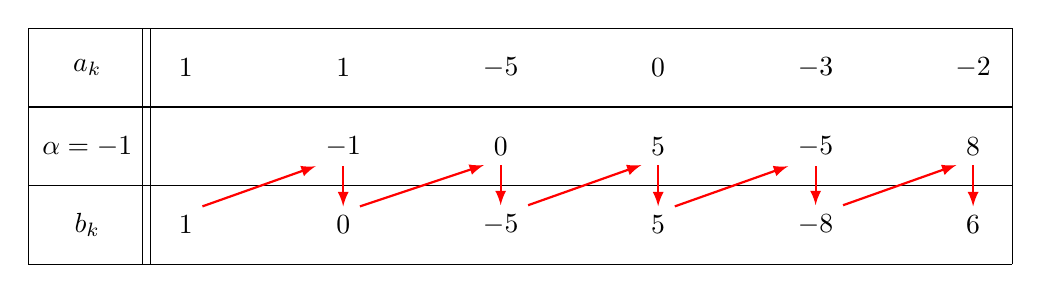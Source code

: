 \begin{tikzpicture}[scale=1]


% Coeff de P : a_k
\node at (1,3) {$1$};
\node at (3,3) {$1$};
\node at (5,3) {$-5$};
\node at (7,3) {$0$};
\node at (9,3) {$-3$};
\node at (11,3) {$-2$};

% Fois alpha
\node (C2) at (3,2) {$-1$};
\node (C3) at (5,2) {$0$};
\node (C4) at (7,2) {$5$};
\node (C5) at (9,2) {$-5$};
\node (C6) at (11,2) {$8$};

% Coeff b_k
\node(B1)  at (1,1) {$1$};
\node (B2) at (3,1) {$0$};
\node (B3) at (5,1) {$-5$};
\node (B4) at (7,1) {$5$};
\node (B5) at (9,1) {$-8$};
\node (B6) at (11,1) {$6$};

\draw (-1,0.5)--(11.5,0.5);
\draw (-1,1.5)--(11.5,1.5);
\draw (-1,2.5)--(11.5,2.5);
\draw (-1,3.5)--(11.5,3.5);
\draw (11.5,0.5)--(11.5,3.5);
\draw (0.45,0.5)--(0.45,3.5);
\draw (0.55,0.5)--(0.55,3.5);
\draw (-1,0.5)--(-1,3.5);

\node at (-0.25,3) {$a_k$};
\node at (-0.25,2) {$\alpha=-1$};
\node at (-0.25,1) {$b_k$};

\draw [->,>=latex,thick, red] (B1.north east) -- (C2.south west);
\draw [->,>=latex,thick, red] (C2.south) -- (B2.north);
\draw [->,>=latex,thick, red] (B2.north east) -- (C3.south west) ;
\draw [->,>=latex,thick, red] (C3.south) -- (B3.north);
\draw [->,>=latex,thick, red] (B3.north east) -- (C4.south west);
\draw [->,>=latex,thick, red] (C4.south) -- (B4.north) ;
\draw [->,>=latex,thick, red] (B4.north east) -- (C5.south west);
\draw [->,>=latex,thick, red] (C5.south) -- (B5.north) ;
\draw [->,>=latex,thick, red] (B5.north east) -- (C6.south west);
\draw [->,>=latex,thick, red] (C6.south) -- (B6.north) ;

\end{tikzpicture}
